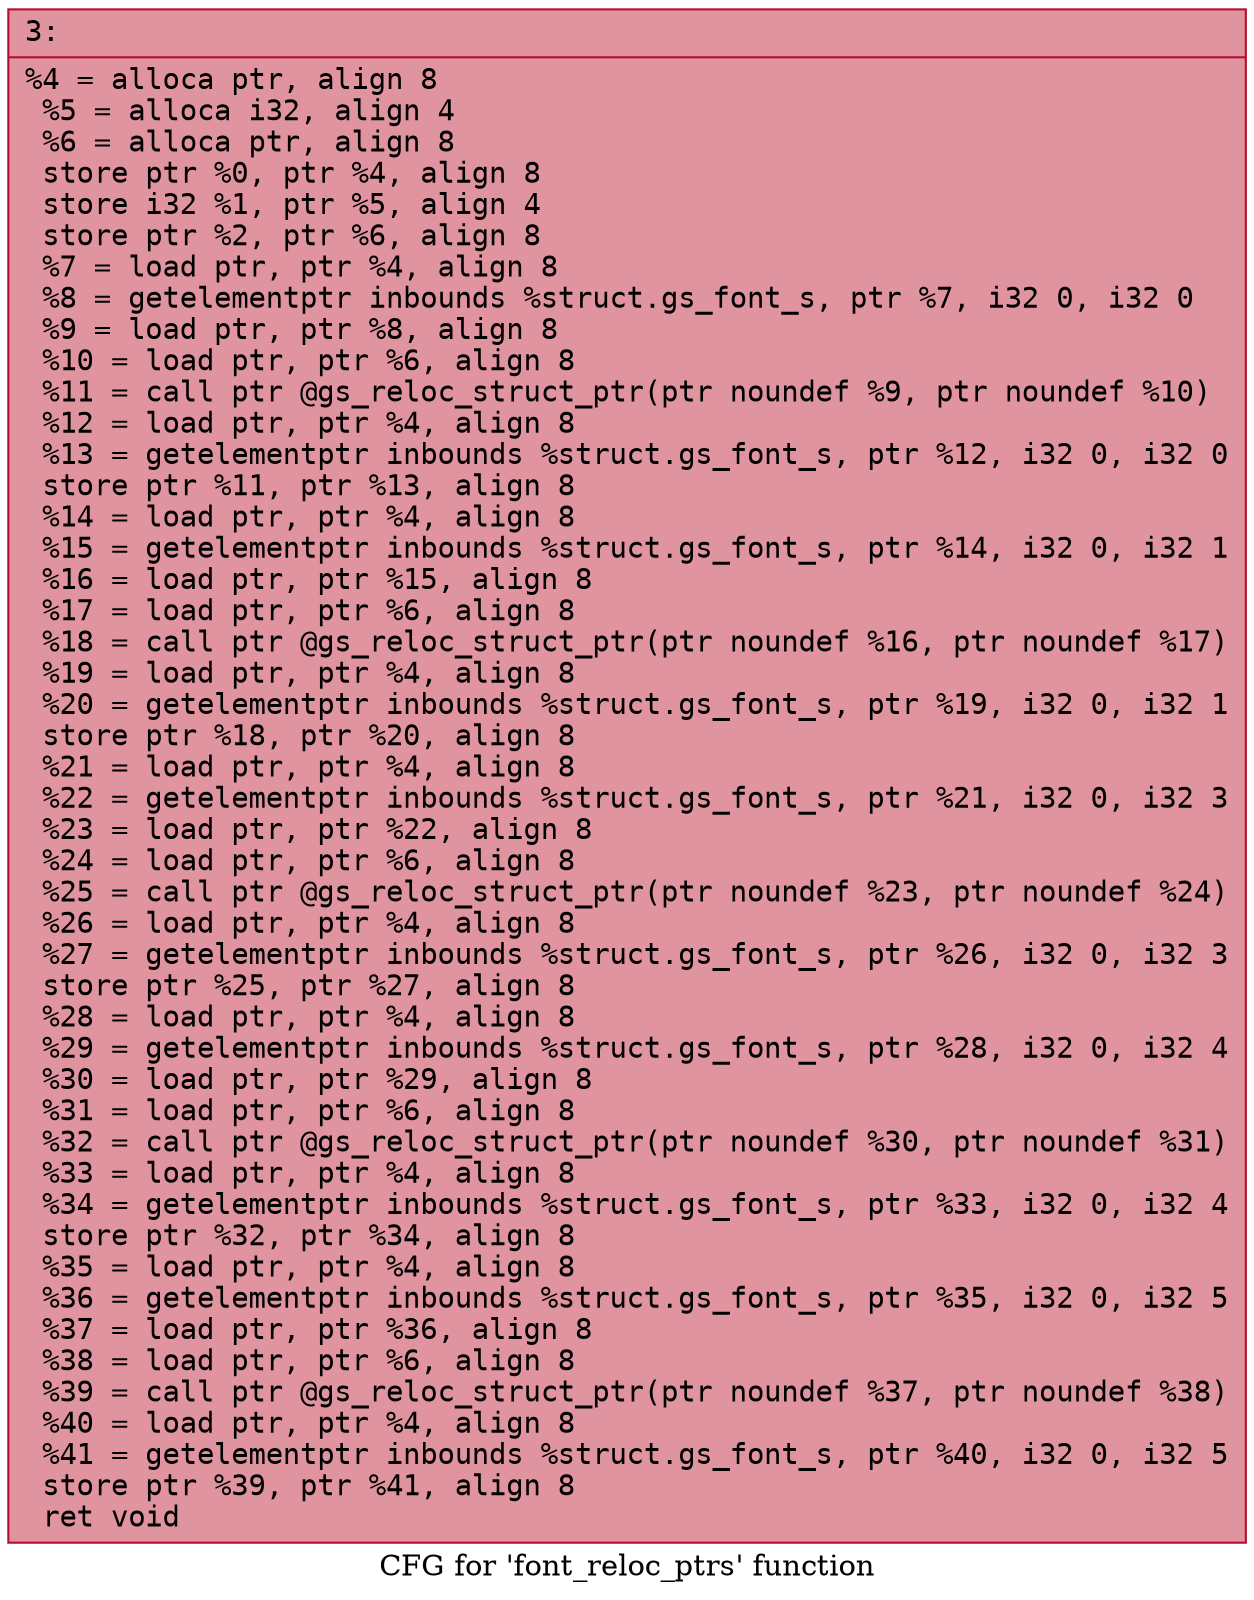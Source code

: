 digraph "CFG for 'font_reloc_ptrs' function" {
	label="CFG for 'font_reloc_ptrs' function";

	Node0x600002016ad0 [shape=record,color="#b70d28ff", style=filled, fillcolor="#b70d2870" fontname="Courier",label="{3:\l|  %4 = alloca ptr, align 8\l  %5 = alloca i32, align 4\l  %6 = alloca ptr, align 8\l  store ptr %0, ptr %4, align 8\l  store i32 %1, ptr %5, align 4\l  store ptr %2, ptr %6, align 8\l  %7 = load ptr, ptr %4, align 8\l  %8 = getelementptr inbounds %struct.gs_font_s, ptr %7, i32 0, i32 0\l  %9 = load ptr, ptr %8, align 8\l  %10 = load ptr, ptr %6, align 8\l  %11 = call ptr @gs_reloc_struct_ptr(ptr noundef %9, ptr noundef %10)\l  %12 = load ptr, ptr %4, align 8\l  %13 = getelementptr inbounds %struct.gs_font_s, ptr %12, i32 0, i32 0\l  store ptr %11, ptr %13, align 8\l  %14 = load ptr, ptr %4, align 8\l  %15 = getelementptr inbounds %struct.gs_font_s, ptr %14, i32 0, i32 1\l  %16 = load ptr, ptr %15, align 8\l  %17 = load ptr, ptr %6, align 8\l  %18 = call ptr @gs_reloc_struct_ptr(ptr noundef %16, ptr noundef %17)\l  %19 = load ptr, ptr %4, align 8\l  %20 = getelementptr inbounds %struct.gs_font_s, ptr %19, i32 0, i32 1\l  store ptr %18, ptr %20, align 8\l  %21 = load ptr, ptr %4, align 8\l  %22 = getelementptr inbounds %struct.gs_font_s, ptr %21, i32 0, i32 3\l  %23 = load ptr, ptr %22, align 8\l  %24 = load ptr, ptr %6, align 8\l  %25 = call ptr @gs_reloc_struct_ptr(ptr noundef %23, ptr noundef %24)\l  %26 = load ptr, ptr %4, align 8\l  %27 = getelementptr inbounds %struct.gs_font_s, ptr %26, i32 0, i32 3\l  store ptr %25, ptr %27, align 8\l  %28 = load ptr, ptr %4, align 8\l  %29 = getelementptr inbounds %struct.gs_font_s, ptr %28, i32 0, i32 4\l  %30 = load ptr, ptr %29, align 8\l  %31 = load ptr, ptr %6, align 8\l  %32 = call ptr @gs_reloc_struct_ptr(ptr noundef %30, ptr noundef %31)\l  %33 = load ptr, ptr %4, align 8\l  %34 = getelementptr inbounds %struct.gs_font_s, ptr %33, i32 0, i32 4\l  store ptr %32, ptr %34, align 8\l  %35 = load ptr, ptr %4, align 8\l  %36 = getelementptr inbounds %struct.gs_font_s, ptr %35, i32 0, i32 5\l  %37 = load ptr, ptr %36, align 8\l  %38 = load ptr, ptr %6, align 8\l  %39 = call ptr @gs_reloc_struct_ptr(ptr noundef %37, ptr noundef %38)\l  %40 = load ptr, ptr %4, align 8\l  %41 = getelementptr inbounds %struct.gs_font_s, ptr %40, i32 0, i32 5\l  store ptr %39, ptr %41, align 8\l  ret void\l}"];
}
